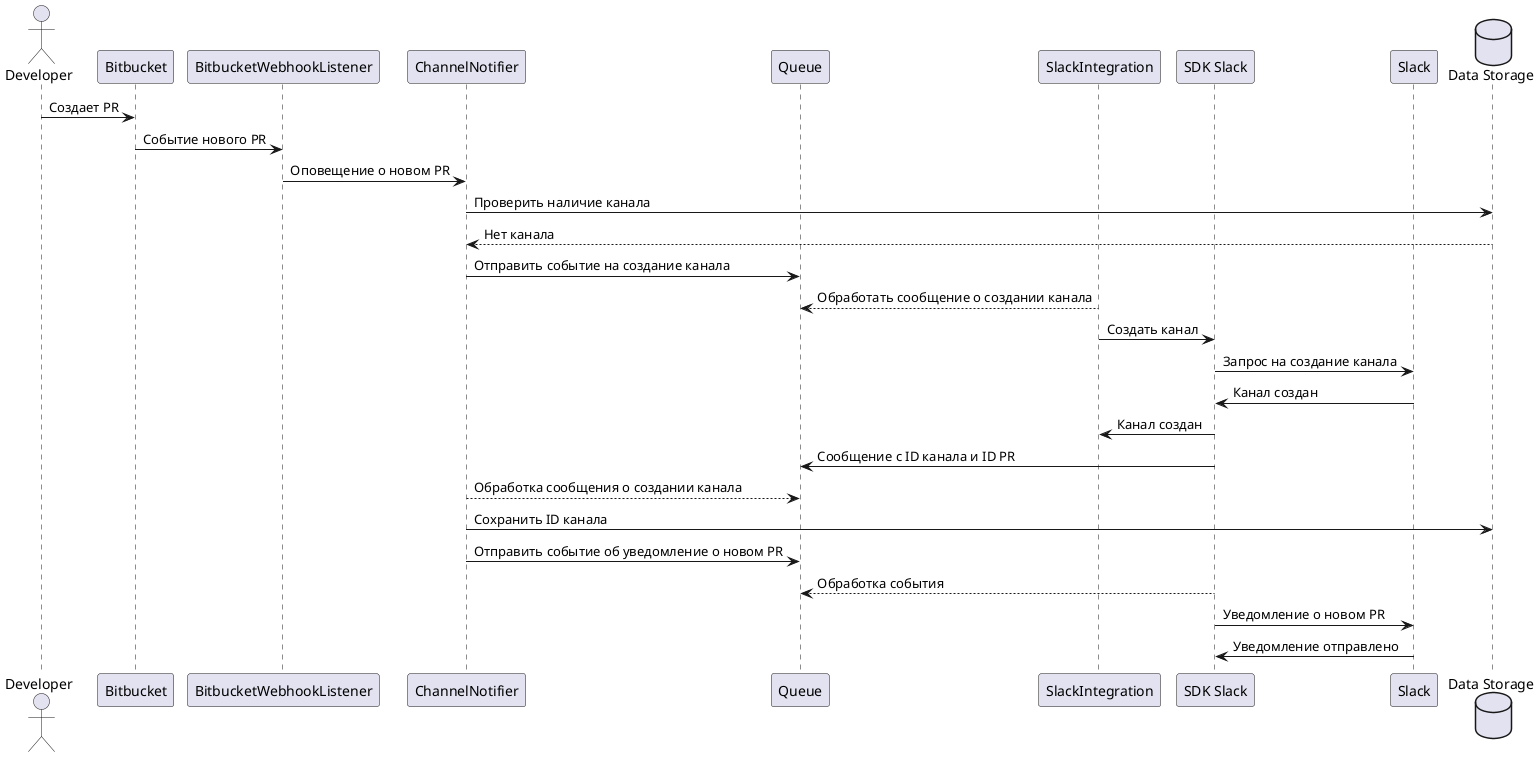 @startuml
actor Developer
participant Bitbucket
participant "BitbucketWebhookListener" as WebhookListener
participant "ChannelNotifier" as ChannelService
participant Queue
participant "SlackIntegration" as SlackIntegration
participant "SDK Slack" as SlackClient
participant Slack
database "Data Storage" as Storage

Developer -> Bitbucket: Создает PR
Bitbucket -> WebhookListener: Событие нового PR
WebhookListener -> ChannelService: Оповещение о новом PR
ChannelService -> Storage: Проверить наличие канала
Storage --> ChannelService: Нет канала
ChannelService -> Queue: Отправить событие на создание канала
SlackIntegration --> Queue: Обработать сообщение о создании канала
SlackIntegration -> SlackClient: Создать канал
SlackClient -> Slack: Запрос на создание канала
Slack -> SlackClient: Канал создан
SlackClient -> SlackIntegration: Канал создан
SlackClient -> Queue: Сообщение с ID канала и ID PR
ChannelService --> Queue: Обработка сообщения о создании канала
ChannelService -> Storage: Сохранить ID канала
ChannelService -> Queue: Отправить событие об уведомление о новом PR
SlackClient --> Queue: Обработка события
SlackClient -> Slack: Уведомление о новом PR
Slack -> SlackClient: Уведомление отправлено
@enduml
